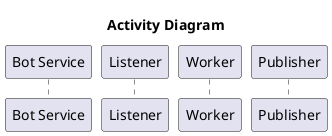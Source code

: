 @startuml activity

title Activity Diagram

participant "Bot Service" as svc
participant "Listener" as lsn
participant "Worker" as wrk
participant "Publisher" as pub


@enduml